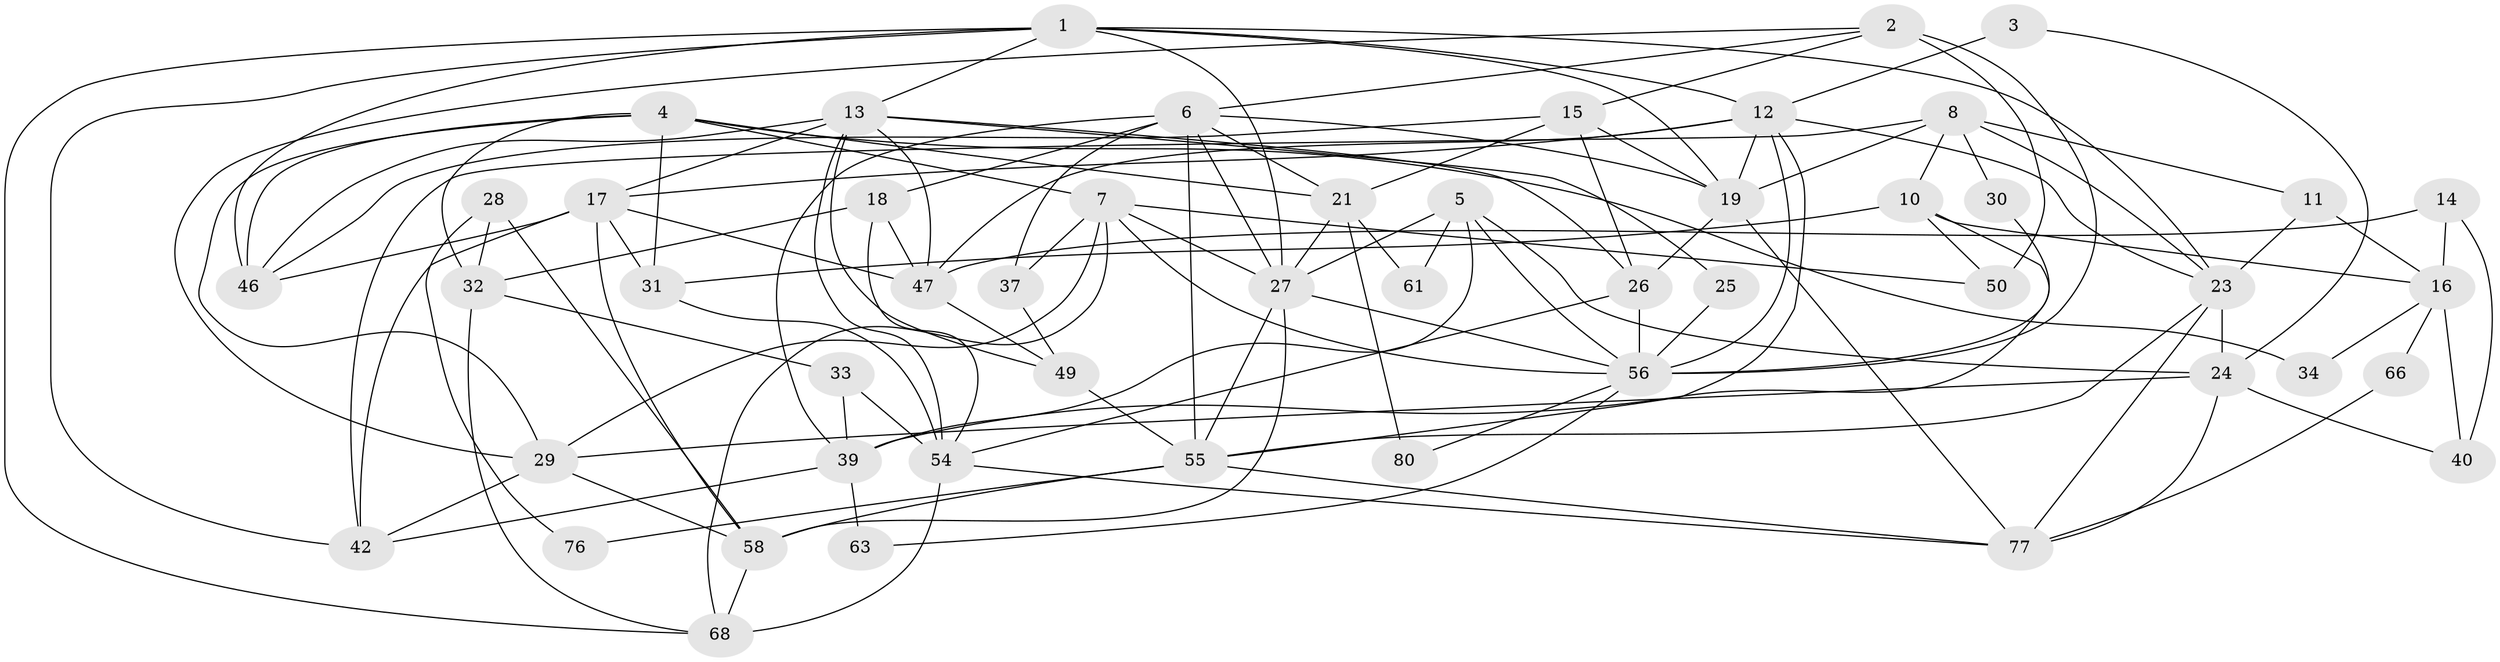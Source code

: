 // original degree distribution, {5: 0.2625, 4: 0.3125, 2: 0.15, 3: 0.1875, 6: 0.0625, 7: 0.0125, 9: 0.0125}
// Generated by graph-tools (version 1.1) at 2025/41/03/06/25 10:41:58]
// undirected, 50 vertices, 125 edges
graph export_dot {
graph [start="1"]
  node [color=gray90,style=filled];
  1 [super="+45"];
  2 [super="+9"];
  3;
  4 [super="+41"];
  5 [super="+35"];
  6 [super="+73"];
  7 [super="+64"];
  8 [super="+53"];
  10 [super="+79"];
  11;
  12 [super="+67"];
  13 [super="+36"];
  14;
  15 [super="+20"];
  16 [super="+22"];
  17 [super="+75"];
  18;
  19 [super="+62"];
  21 [super="+65"];
  23 [super="+43"];
  24 [super="+44"];
  25;
  26 [super="+78"];
  27 [super="+38"];
  28;
  29 [super="+48"];
  30 [super="+52"];
  31 [super="+69"];
  32;
  33;
  34;
  37;
  39 [super="+71"];
  40;
  42;
  46;
  47 [super="+51"];
  49 [super="+59"];
  50;
  54 [super="+57"];
  55 [super="+72"];
  56 [super="+60"];
  58 [super="+74"];
  61;
  63;
  66;
  68 [super="+70"];
  76;
  77;
  80;
  1 -- 46;
  1 -- 42;
  1 -- 12;
  1 -- 68;
  1 -- 19;
  1 -- 27;
  1 -- 13;
  1 -- 23;
  2 -- 56 [weight=2];
  2 -- 15;
  2 -- 50;
  2 -- 29;
  2 -- 6;
  3 -- 12;
  3 -- 24;
  4 -- 46;
  4 -- 32;
  4 -- 29;
  4 -- 21;
  4 -- 34;
  4 -- 31;
  4 -- 7;
  5 -- 24;
  5 -- 56;
  5 -- 39;
  5 -- 61;
  5 -- 27;
  6 -- 18;
  6 -- 27;
  6 -- 39;
  6 -- 19;
  6 -- 37;
  6 -- 21;
  6 -- 55;
  7 -- 68;
  7 -- 37;
  7 -- 50;
  7 -- 56;
  7 -- 27;
  7 -- 29;
  8 -- 42;
  8 -- 19;
  8 -- 30 [weight=2];
  8 -- 10 [weight=2];
  8 -- 23;
  8 -- 11;
  10 -- 50;
  10 -- 16;
  10 -- 39;
  10 -- 31;
  11 -- 16;
  11 -- 23;
  12 -- 17;
  12 -- 47;
  12 -- 56;
  12 -- 19;
  12 -- 55;
  12 -- 23;
  13 -- 49;
  13 -- 17;
  13 -- 54;
  13 -- 46;
  13 -- 25;
  13 -- 47;
  13 -- 26;
  14 -- 47;
  14 -- 40;
  14 -- 16;
  15 -- 26;
  15 -- 21;
  15 -- 46;
  15 -- 19;
  16 -- 34;
  16 -- 66;
  16 -- 40;
  17 -- 31;
  17 -- 58;
  17 -- 42;
  17 -- 46;
  17 -- 47;
  18 -- 32;
  18 -- 47;
  18 -- 54;
  19 -- 77;
  19 -- 26;
  21 -- 27;
  21 -- 80;
  21 -- 61;
  23 -- 55;
  23 -- 77;
  23 -- 24;
  24 -- 77;
  24 -- 29;
  24 -- 40;
  25 -- 56;
  26 -- 56;
  26 -- 54;
  27 -- 58;
  27 -- 56;
  27 -- 55;
  28 -- 32;
  28 -- 76;
  28 -- 58;
  29 -- 58;
  29 -- 42;
  30 -- 56;
  31 -- 54;
  32 -- 68;
  32 -- 33;
  33 -- 54;
  33 -- 39;
  37 -- 49;
  39 -- 42;
  39 -- 63;
  47 -- 49;
  49 -- 55;
  54 -- 68 [weight=2];
  54 -- 77;
  55 -- 58;
  55 -- 77;
  55 -- 76;
  56 -- 63;
  56 -- 80;
  58 -- 68;
  66 -- 77;
}
